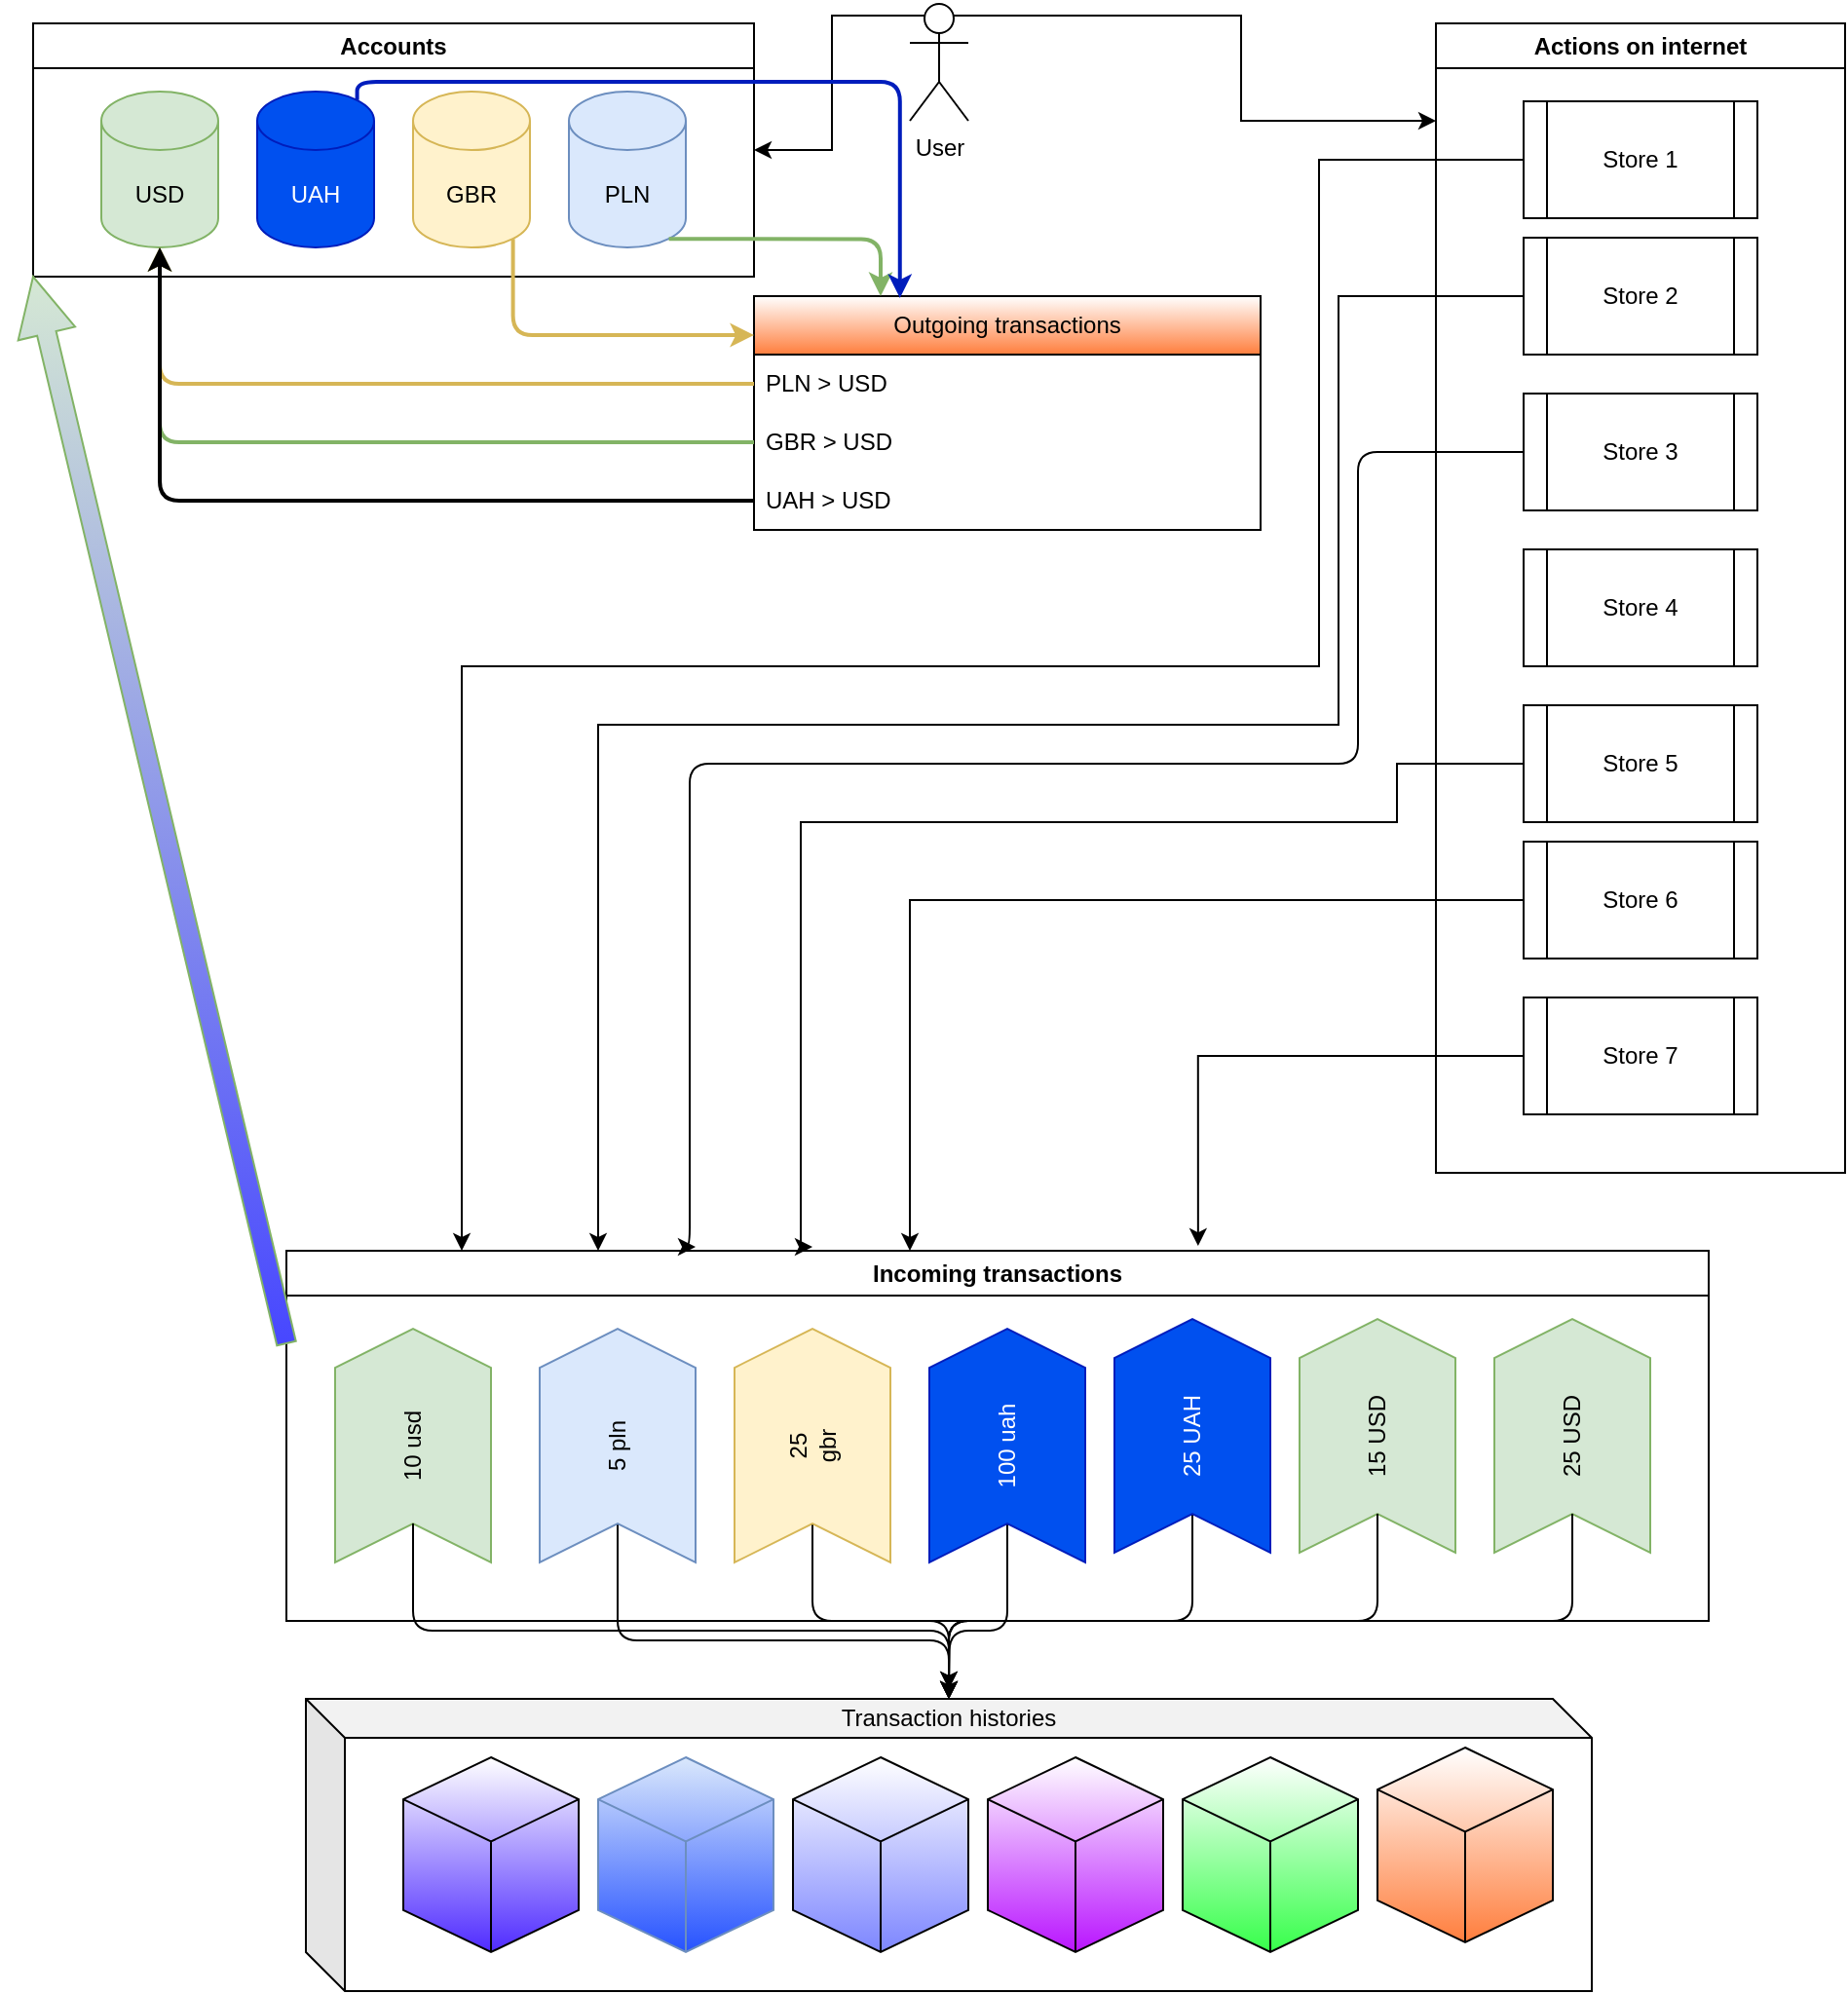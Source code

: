 <mxfile version="20.8.23" type="github">
  <diagram name="Page-1" id="2a216829-ef6e-dabb-86c1-c78162f3ba2b">
    <mxGraphModel dx="2039" dy="1062" grid="1" gridSize="10" guides="1" tooltips="1" connect="1" arrows="1" fold="1" page="1" pageScale="1" pageWidth="850" pageHeight="1100" background="none" math="0" shadow="0">
      <root>
        <mxCell id="0" />
        <mxCell id="1" parent="0" />
        <mxCell id="buJwPtgAoE2A6jRwofxj-17" style="edgeStyle=orthogonalEdgeStyle;rounded=0;orthogonalLoop=1;jettySize=auto;html=1;exitX=0.75;exitY=0.1;exitDx=0;exitDy=0;exitPerimeter=0;" edge="1" parent="1" source="buJwPtgAoE2A6jRwofxj-1">
          <mxGeometry relative="1" as="geometry">
            <mxPoint x="610" y="70" as="targetPoint" />
            <Array as="points">
              <mxPoint x="510" y="16" />
              <mxPoint x="510" y="70" />
              <mxPoint x="610" y="70" />
            </Array>
          </mxGeometry>
        </mxCell>
        <mxCell id="buJwPtgAoE2A6jRwofxj-31" style="edgeStyle=orthogonalEdgeStyle;rounded=0;orthogonalLoop=1;jettySize=auto;html=1;exitX=0.25;exitY=0.1;exitDx=0;exitDy=0;exitPerimeter=0;entryX=1;entryY=0.5;entryDx=0;entryDy=0;" edge="1" parent="1" source="buJwPtgAoE2A6jRwofxj-1" target="buJwPtgAoE2A6jRwofxj-6">
          <mxGeometry relative="1" as="geometry" />
        </mxCell>
        <mxCell id="buJwPtgAoE2A6jRwofxj-1" value="User" style="shape=umlActor;verticalLabelPosition=bottom;verticalAlign=top;html=1;outlineConnect=0;" vertex="1" parent="1">
          <mxGeometry x="340" y="10" width="30" height="60" as="geometry" />
        </mxCell>
        <mxCell id="buJwPtgAoE2A6jRwofxj-6" value="Accounts" style="swimlane;whiteSpace=wrap;html=1;" vertex="1" parent="1">
          <mxGeometry x="-110" y="20" width="370" height="130" as="geometry" />
        </mxCell>
        <mxCell id="buJwPtgAoE2A6jRwofxj-2" value="USD" style="shape=cylinder3;whiteSpace=wrap;html=1;boundedLbl=1;backgroundOutline=1;size=15;fillColor=#d5e8d4;strokeColor=#82b366;" vertex="1" parent="buJwPtgAoE2A6jRwofxj-6">
          <mxGeometry x="35" y="35" width="60" height="80" as="geometry" />
        </mxCell>
        <mxCell id="buJwPtgAoE2A6jRwofxj-3" value="UAH" style="shape=cylinder3;whiteSpace=wrap;html=1;boundedLbl=1;backgroundOutline=1;size=15;fillColor=#0050ef;fontColor=#ffffff;strokeColor=#001DBC;" vertex="1" parent="buJwPtgAoE2A6jRwofxj-6">
          <mxGeometry x="115" y="35" width="60" height="80" as="geometry" />
        </mxCell>
        <mxCell id="buJwPtgAoE2A6jRwofxj-4" value="GBR" style="shape=cylinder3;whiteSpace=wrap;html=1;boundedLbl=1;backgroundOutline=1;size=15;fillColor=#fff2cc;strokeColor=#d6b656;" vertex="1" parent="buJwPtgAoE2A6jRwofxj-6">
          <mxGeometry x="195" y="35" width="60" height="80" as="geometry" />
        </mxCell>
        <mxCell id="buJwPtgAoE2A6jRwofxj-5" value="PLN" style="shape=cylinder3;whiteSpace=wrap;html=1;boundedLbl=1;backgroundOutline=1;size=15;fillColor=#dae8fc;strokeColor=#6c8ebf;" vertex="1" parent="buJwPtgAoE2A6jRwofxj-6">
          <mxGeometry x="275" y="35" width="60" height="80" as="geometry" />
        </mxCell>
        <mxCell id="buJwPtgAoE2A6jRwofxj-9" value="Actions on internet" style="swimlane;whiteSpace=wrap;html=1;" vertex="1" parent="1">
          <mxGeometry x="610" y="20" width="210" height="590" as="geometry" />
        </mxCell>
        <mxCell id="buJwPtgAoE2A6jRwofxj-10" value="Store 1" style="shape=process;whiteSpace=wrap;html=1;backgroundOutline=1;" vertex="1" parent="buJwPtgAoE2A6jRwofxj-9">
          <mxGeometry x="45" y="40" width="120" height="60" as="geometry" />
        </mxCell>
        <mxCell id="buJwPtgAoE2A6jRwofxj-11" value="Store 2" style="shape=process;whiteSpace=wrap;html=1;backgroundOutline=1;" vertex="1" parent="buJwPtgAoE2A6jRwofxj-9">
          <mxGeometry x="45" y="110" width="120" height="60" as="geometry" />
        </mxCell>
        <mxCell id="buJwPtgAoE2A6jRwofxj-12" value="Store 3" style="shape=process;whiteSpace=wrap;html=1;backgroundOutline=1;" vertex="1" parent="buJwPtgAoE2A6jRwofxj-9">
          <mxGeometry x="45" y="190" width="120" height="60" as="geometry" />
        </mxCell>
        <mxCell id="buJwPtgAoE2A6jRwofxj-13" value="Store 4" style="shape=process;whiteSpace=wrap;html=1;backgroundOutline=1;" vertex="1" parent="buJwPtgAoE2A6jRwofxj-9">
          <mxGeometry x="45" y="270" width="120" height="60" as="geometry" />
        </mxCell>
        <mxCell id="buJwPtgAoE2A6jRwofxj-14" value="Store 5" style="shape=process;whiteSpace=wrap;html=1;backgroundOutline=1;" vertex="1" parent="buJwPtgAoE2A6jRwofxj-9">
          <mxGeometry x="45" y="350" width="120" height="60" as="geometry" />
        </mxCell>
        <mxCell id="buJwPtgAoE2A6jRwofxj-15" value="Store 6" style="shape=process;whiteSpace=wrap;html=1;backgroundOutline=1;" vertex="1" parent="buJwPtgAoE2A6jRwofxj-9">
          <mxGeometry x="45" y="420" width="120" height="60" as="geometry" />
        </mxCell>
        <mxCell id="buJwPtgAoE2A6jRwofxj-16" value="Store 7" style="shape=process;whiteSpace=wrap;html=1;backgroundOutline=1;" vertex="1" parent="buJwPtgAoE2A6jRwofxj-9">
          <mxGeometry x="45" y="500" width="120" height="60" as="geometry" />
        </mxCell>
        <mxCell id="buJwPtgAoE2A6jRwofxj-20" value="Incoming transactions" style="swimlane;whiteSpace=wrap;html=1;" vertex="1" parent="1">
          <mxGeometry x="20" y="650" width="730" height="190" as="geometry" />
        </mxCell>
        <mxCell id="buJwPtgAoE2A6jRwofxj-32" value="10 usd" style="shape=step;perimeter=stepPerimeter;whiteSpace=wrap;html=1;fixedSize=1;rotation=-90;fillColor=#d5e8d4;strokeColor=#82b366;" vertex="1" parent="buJwPtgAoE2A6jRwofxj-20">
          <mxGeometry x="5" y="60" width="120" height="80" as="geometry" />
        </mxCell>
        <mxCell id="buJwPtgAoE2A6jRwofxj-57" style="edgeStyle=orthogonalEdgeStyle;rounded=1;orthogonalLoop=1;jettySize=auto;html=1;exitX=0;exitY=0.5;exitDx=0;exitDy=0;shadow=0;gradientColor=default;" edge="1" parent="buJwPtgAoE2A6jRwofxj-20" source="buJwPtgAoE2A6jRwofxj-33">
          <mxGeometry relative="1" as="geometry">
            <mxPoint x="340" y="230" as="targetPoint" />
            <Array as="points">
              <mxPoint x="170" y="200" />
              <mxPoint x="340" y="200" />
            </Array>
          </mxGeometry>
        </mxCell>
        <mxCell id="buJwPtgAoE2A6jRwofxj-33" value="5 pln" style="shape=step;perimeter=stepPerimeter;whiteSpace=wrap;html=1;fixedSize=1;rotation=-90;fillColor=#dae8fc;strokeColor=#6c8ebf;" vertex="1" parent="buJwPtgAoE2A6jRwofxj-20">
          <mxGeometry x="110" y="60" width="120" height="80" as="geometry" />
        </mxCell>
        <mxCell id="buJwPtgAoE2A6jRwofxj-58" style="edgeStyle=orthogonalEdgeStyle;rounded=1;orthogonalLoop=1;jettySize=auto;html=1;exitX=0;exitY=0.5;exitDx=0;exitDy=0;shadow=0;gradientColor=default;" edge="1" parent="buJwPtgAoE2A6jRwofxj-20" source="buJwPtgAoE2A6jRwofxj-34">
          <mxGeometry relative="1" as="geometry">
            <mxPoint x="340" y="230" as="targetPoint" />
            <Array as="points">
              <mxPoint x="270" y="190" />
              <mxPoint x="340" y="190" />
            </Array>
          </mxGeometry>
        </mxCell>
        <mxCell id="buJwPtgAoE2A6jRwofxj-34" value="25 &lt;br&gt;gbr" style="shape=step;perimeter=stepPerimeter;whiteSpace=wrap;html=1;fixedSize=1;rotation=-90;fillColor=#fff2cc;strokeColor=#d6b656;" vertex="1" parent="buJwPtgAoE2A6jRwofxj-20">
          <mxGeometry x="210" y="60" width="120" height="80" as="geometry" />
        </mxCell>
        <mxCell id="buJwPtgAoE2A6jRwofxj-59" style="edgeStyle=orthogonalEdgeStyle;rounded=1;orthogonalLoop=1;jettySize=auto;html=1;exitX=0;exitY=0.5;exitDx=0;exitDy=0;shadow=0;gradientColor=default;" edge="1" parent="buJwPtgAoE2A6jRwofxj-20" source="buJwPtgAoE2A6jRwofxj-35">
          <mxGeometry relative="1" as="geometry">
            <mxPoint x="340" y="230" as="targetPoint" />
          </mxGeometry>
        </mxCell>
        <mxCell id="buJwPtgAoE2A6jRwofxj-35" value="100 uah" style="shape=step;perimeter=stepPerimeter;whiteSpace=wrap;html=1;fixedSize=1;rotation=-90;fillColor=#0050ef;fontColor=#ffffff;strokeColor=#001DBC;" vertex="1" parent="buJwPtgAoE2A6jRwofxj-20">
          <mxGeometry x="310" y="60" width="120" height="80" as="geometry" />
        </mxCell>
        <mxCell id="buJwPtgAoE2A6jRwofxj-60" style="edgeStyle=orthogonalEdgeStyle;rounded=1;orthogonalLoop=1;jettySize=auto;html=1;exitX=0;exitY=0.5;exitDx=0;exitDy=0;shadow=0;gradientColor=default;" edge="1" parent="buJwPtgAoE2A6jRwofxj-20" source="buJwPtgAoE2A6jRwofxj-36">
          <mxGeometry relative="1" as="geometry">
            <mxPoint x="340" y="230" as="targetPoint" />
            <Array as="points">
              <mxPoint x="465" y="190" />
              <mxPoint x="340" y="190" />
            </Array>
          </mxGeometry>
        </mxCell>
        <mxCell id="buJwPtgAoE2A6jRwofxj-36" value="25 UAH" style="shape=step;perimeter=stepPerimeter;whiteSpace=wrap;html=1;fixedSize=1;rotation=-90;fillColor=#0050ef;fontColor=#ffffff;strokeColor=#001DBC;" vertex="1" parent="buJwPtgAoE2A6jRwofxj-20">
          <mxGeometry x="405" y="55" width="120" height="80" as="geometry" />
        </mxCell>
        <mxCell id="buJwPtgAoE2A6jRwofxj-37" value="15 USD" style="shape=step;perimeter=stepPerimeter;whiteSpace=wrap;html=1;fixedSize=1;rotation=-90;fillColor=#d5e8d4;strokeColor=#82b366;" vertex="1" parent="buJwPtgAoE2A6jRwofxj-20">
          <mxGeometry x="500" y="55" width="120" height="80" as="geometry" />
        </mxCell>
        <mxCell id="buJwPtgAoE2A6jRwofxj-38" value="25 USD" style="shape=step;perimeter=stepPerimeter;whiteSpace=wrap;html=1;fixedSize=1;rotation=-90;fillColor=#d5e8d4;strokeColor=#82b366;" vertex="1" parent="buJwPtgAoE2A6jRwofxj-20">
          <mxGeometry x="600" y="55" width="120" height="80" as="geometry" />
        </mxCell>
        <mxCell id="buJwPtgAoE2A6jRwofxj-21" style="edgeStyle=orthogonalEdgeStyle;rounded=0;orthogonalLoop=1;jettySize=auto;html=1;exitX=0;exitY=0.5;exitDx=0;exitDy=0;" edge="1" parent="1" source="buJwPtgAoE2A6jRwofxj-10" target="buJwPtgAoE2A6jRwofxj-20">
          <mxGeometry relative="1" as="geometry">
            <Array as="points">
              <mxPoint x="550" y="90" />
              <mxPoint x="550" y="350" />
              <mxPoint x="110" y="350" />
            </Array>
          </mxGeometry>
        </mxCell>
        <mxCell id="buJwPtgAoE2A6jRwofxj-22" style="edgeStyle=orthogonalEdgeStyle;rounded=0;orthogonalLoop=1;jettySize=auto;html=1;exitX=0;exitY=0.5;exitDx=0;exitDy=0;" edge="1" parent="1" source="buJwPtgAoE2A6jRwofxj-11" target="buJwPtgAoE2A6jRwofxj-20">
          <mxGeometry relative="1" as="geometry">
            <Array as="points">
              <mxPoint x="560" y="160" />
              <mxPoint x="560" y="380" />
              <mxPoint x="180" y="380" />
            </Array>
          </mxGeometry>
        </mxCell>
        <mxCell id="buJwPtgAoE2A6jRwofxj-26" style="edgeStyle=orthogonalEdgeStyle;rounded=0;orthogonalLoop=1;jettySize=auto;html=1;exitX=0;exitY=0.5;exitDx=0;exitDy=0;" edge="1" parent="1" source="buJwPtgAoE2A6jRwofxj-15" target="buJwPtgAoE2A6jRwofxj-20">
          <mxGeometry relative="1" as="geometry">
            <Array as="points">
              <mxPoint x="340" y="470" />
            </Array>
          </mxGeometry>
        </mxCell>
        <mxCell id="buJwPtgAoE2A6jRwofxj-28" style="edgeStyle=orthogonalEdgeStyle;rounded=0;orthogonalLoop=1;jettySize=auto;html=1;exitX=0;exitY=0.5;exitDx=0;exitDy=0;entryX=0.641;entryY=-0.013;entryDx=0;entryDy=0;entryPerimeter=0;" edge="1" parent="1" source="buJwPtgAoE2A6jRwofxj-16" target="buJwPtgAoE2A6jRwofxj-20">
          <mxGeometry relative="1" as="geometry" />
        </mxCell>
        <mxCell id="buJwPtgAoE2A6jRwofxj-29" style="edgeStyle=orthogonalEdgeStyle;rounded=0;orthogonalLoop=1;jettySize=auto;html=1;exitX=0;exitY=0.5;exitDx=0;exitDy=0;" edge="1" parent="1" source="buJwPtgAoE2A6jRwofxj-14">
          <mxGeometry relative="1" as="geometry">
            <mxPoint x="290" y="648" as="targetPoint" />
            <Array as="points">
              <mxPoint x="590" y="400" />
              <mxPoint x="590" y="430" />
              <mxPoint x="284" y="430" />
            </Array>
          </mxGeometry>
        </mxCell>
        <mxCell id="buJwPtgAoE2A6jRwofxj-30" style="edgeStyle=orthogonalEdgeStyle;rounded=1;orthogonalLoop=1;jettySize=auto;html=1;exitX=0;exitY=0.5;exitDx=0;exitDy=0;shadow=0;" edge="1" parent="1" source="buJwPtgAoE2A6jRwofxj-12">
          <mxGeometry relative="1" as="geometry">
            <mxPoint x="230" y="648" as="targetPoint" />
            <Array as="points">
              <mxPoint x="570" y="240" />
              <mxPoint x="570" y="400" />
              <mxPoint x="227" y="400" />
            </Array>
          </mxGeometry>
        </mxCell>
        <mxCell id="buJwPtgAoE2A6jRwofxj-41" value="" style="shape=arrow;endArrow=classic;html=1;rounded=0;entryX=0;entryY=1;entryDx=0;entryDy=0;exitX=0;exitY=0.25;exitDx=0;exitDy=0;fillColor=#d5e8d4;strokeColor=#82b366;gradientColor=#4747FF;sourcePerimeterSpacing=0;shadow=0;" edge="1" parent="1" source="buJwPtgAoE2A6jRwofxj-20" target="buJwPtgAoE2A6jRwofxj-6">
          <mxGeometry width="50" height="50" relative="1" as="geometry">
            <mxPoint x="460" y="530" as="sourcePoint" />
            <mxPoint x="510" y="480" as="targetPoint" />
          </mxGeometry>
        </mxCell>
        <mxCell id="buJwPtgAoE2A6jRwofxj-42" value="" style="shape=cube;whiteSpace=wrap;html=1;boundedLbl=1;backgroundOutline=1;darkOpacity=0.05;darkOpacity2=0.1;" vertex="1" parent="1">
          <mxGeometry x="30" y="880" width="660" height="150" as="geometry" />
        </mxCell>
        <mxCell id="buJwPtgAoE2A6jRwofxj-47" value="" style="html=1;whiteSpace=wrap;shape=isoCube2;backgroundOutline=1;isoAngle=15;gradientColor=#4F2BFF;" vertex="1" parent="1">
          <mxGeometry x="80" y="910" width="90" height="100" as="geometry" />
        </mxCell>
        <mxCell id="buJwPtgAoE2A6jRwofxj-48" value="" style="html=1;whiteSpace=wrap;shape=isoCube2;backgroundOutline=1;isoAngle=15;fillColor=#dae8fc;strokeColor=#6c8ebf;gradientColor=#2652FF;" vertex="1" parent="1">
          <mxGeometry x="180" y="910" width="90" height="100" as="geometry" />
        </mxCell>
        <mxCell id="buJwPtgAoE2A6jRwofxj-49" value="" style="html=1;whiteSpace=wrap;shape=isoCube2;backgroundOutline=1;isoAngle=15;gradientColor=#7d86ff;" vertex="1" parent="1">
          <mxGeometry x="280" y="910" width="90" height="100" as="geometry" />
        </mxCell>
        <mxCell id="buJwPtgAoE2A6jRwofxj-50" value="" style="html=1;whiteSpace=wrap;shape=isoCube2;backgroundOutline=1;isoAngle=15;gradientColor=#B914FF;" vertex="1" parent="1">
          <mxGeometry x="380" y="910" width="90" height="100" as="geometry" />
        </mxCell>
        <mxCell id="buJwPtgAoE2A6jRwofxj-51" value="" style="html=1;whiteSpace=wrap;shape=isoCube2;backgroundOutline=1;isoAngle=15;gradientColor=#36FF4A;" vertex="1" parent="1">
          <mxGeometry x="480" y="910" width="90" height="100" as="geometry" />
        </mxCell>
        <mxCell id="buJwPtgAoE2A6jRwofxj-52" value="" style="html=1;whiteSpace=wrap;shape=isoCube2;backgroundOutline=1;isoAngle=15;gradientColor=#FF7E3D;" vertex="1" parent="1">
          <mxGeometry x="580" y="905" width="90" height="100" as="geometry" />
        </mxCell>
        <mxCell id="buJwPtgAoE2A6jRwofxj-53" value="Transaction histories" style="text;html=1;strokeColor=none;fillColor=none;align=center;verticalAlign=middle;whiteSpace=wrap;rounded=0;" vertex="1" parent="1">
          <mxGeometry x="290" y="875" width="140" height="30" as="geometry" />
        </mxCell>
        <mxCell id="buJwPtgAoE2A6jRwofxj-56" style="edgeStyle=orthogonalEdgeStyle;rounded=1;orthogonalLoop=1;jettySize=auto;html=1;exitX=0;exitY=0.5;exitDx=0;exitDy=0;shadow=0;gradientColor=default;" edge="1" parent="1" source="buJwPtgAoE2A6jRwofxj-32" target="buJwPtgAoE2A6jRwofxj-42">
          <mxGeometry relative="1" as="geometry" />
        </mxCell>
        <mxCell id="buJwPtgAoE2A6jRwofxj-61" style="edgeStyle=orthogonalEdgeStyle;rounded=1;orthogonalLoop=1;jettySize=auto;html=1;exitX=0;exitY=0.5;exitDx=0;exitDy=0;shadow=0;gradientColor=default;" edge="1" parent="1" source="buJwPtgAoE2A6jRwofxj-37" target="buJwPtgAoE2A6jRwofxj-53">
          <mxGeometry relative="1" as="geometry">
            <Array as="points">
              <mxPoint x="580" y="840" />
              <mxPoint x="360" y="840" />
            </Array>
          </mxGeometry>
        </mxCell>
        <mxCell id="buJwPtgAoE2A6jRwofxj-62" style="edgeStyle=orthogonalEdgeStyle;rounded=1;orthogonalLoop=1;jettySize=auto;html=1;exitX=0;exitY=0.5;exitDx=0;exitDy=0;entryX=0.5;entryY=0;entryDx=0;entryDy=0;shadow=0;gradientColor=default;" edge="1" parent="1" source="buJwPtgAoE2A6jRwofxj-38" target="buJwPtgAoE2A6jRwofxj-53">
          <mxGeometry relative="1" as="geometry">
            <Array as="points">
              <mxPoint x="680" y="840" />
              <mxPoint x="360" y="840" />
            </Array>
          </mxGeometry>
        </mxCell>
        <mxCell id="buJwPtgAoE2A6jRwofxj-64" value="Outgoing transactions" style="swimlane;fontStyle=0;childLayout=stackLayout;horizontal=1;startSize=30;horizontalStack=0;resizeParent=1;resizeParentMax=0;resizeLast=0;collapsible=1;marginBottom=0;whiteSpace=wrap;html=1;gradientColor=#FF7E3D;" vertex="1" parent="1">
          <mxGeometry x="260" y="160" width="260" height="120" as="geometry" />
        </mxCell>
        <mxCell id="buJwPtgAoE2A6jRwofxj-65" value="PLN &amp;gt; USD" style="text;strokeColor=none;fillColor=none;align=left;verticalAlign=middle;spacingLeft=4;spacingRight=4;overflow=hidden;points=[[0,0.5],[1,0.5]];portConstraint=eastwest;rotatable=0;whiteSpace=wrap;html=1;" vertex="1" parent="buJwPtgAoE2A6jRwofxj-64">
          <mxGeometry y="30" width="260" height="30" as="geometry" />
        </mxCell>
        <mxCell id="buJwPtgAoE2A6jRwofxj-66" value="GBR &amp;gt; USD" style="text;strokeColor=none;fillColor=none;align=left;verticalAlign=middle;spacingLeft=4;spacingRight=4;overflow=hidden;points=[[0,0.5],[1,0.5]];portConstraint=eastwest;rotatable=0;whiteSpace=wrap;html=1;" vertex="1" parent="buJwPtgAoE2A6jRwofxj-64">
          <mxGeometry y="60" width="260" height="30" as="geometry" />
        </mxCell>
        <mxCell id="buJwPtgAoE2A6jRwofxj-67" value="UAH &amp;gt; USD" style="text;strokeColor=none;fillColor=none;align=left;verticalAlign=middle;spacingLeft=4;spacingRight=4;overflow=hidden;points=[[0,0.5],[1,0.5]];portConstraint=eastwest;rotatable=0;whiteSpace=wrap;html=1;" vertex="1" parent="buJwPtgAoE2A6jRwofxj-64">
          <mxGeometry y="90" width="260" height="30" as="geometry" />
        </mxCell>
        <mxCell id="buJwPtgAoE2A6jRwofxj-68" style="edgeStyle=orthogonalEdgeStyle;rounded=1;orthogonalLoop=1;jettySize=auto;html=1;exitX=0.855;exitY=1;exitDx=0;exitDy=-4.35;exitPerimeter=0;entryX=0.25;entryY=0;entryDx=0;entryDy=0;shadow=0;fillColor=#d5e8d4;strokeColor=#82b366;strokeWidth=2;" edge="1" parent="1" source="buJwPtgAoE2A6jRwofxj-5" target="buJwPtgAoE2A6jRwofxj-64">
          <mxGeometry relative="1" as="geometry" />
        </mxCell>
        <mxCell id="buJwPtgAoE2A6jRwofxj-69" style="edgeStyle=orthogonalEdgeStyle;rounded=1;orthogonalLoop=1;jettySize=auto;html=1;exitX=0;exitY=0.5;exitDx=0;exitDy=0;entryX=0.5;entryY=1;entryDx=0;entryDy=0;entryPerimeter=0;shadow=0;fillColor=#d5e8d4;strokeColor=#82b366;strokeWidth=2;" edge="1" parent="1" source="buJwPtgAoE2A6jRwofxj-66" target="buJwPtgAoE2A6jRwofxj-2">
          <mxGeometry relative="1" as="geometry" />
        </mxCell>
        <mxCell id="buJwPtgAoE2A6jRwofxj-70" style="edgeStyle=orthogonalEdgeStyle;rounded=1;orthogonalLoop=1;jettySize=auto;html=1;exitX=0.855;exitY=1;exitDx=0;exitDy=-4.35;exitPerimeter=0;entryX=0;entryY=0.167;entryDx=0;entryDy=0;entryPerimeter=0;shadow=0;strokeWidth=2;fillColor=#fff2cc;strokeColor=#d6b656;" edge="1" parent="1" source="buJwPtgAoE2A6jRwofxj-4" target="buJwPtgAoE2A6jRwofxj-64">
          <mxGeometry relative="1" as="geometry">
            <Array as="points">
              <mxPoint x="136" y="180" />
            </Array>
          </mxGeometry>
        </mxCell>
        <mxCell id="buJwPtgAoE2A6jRwofxj-71" style="edgeStyle=orthogonalEdgeStyle;rounded=1;orthogonalLoop=1;jettySize=auto;html=1;exitX=0;exitY=0.5;exitDx=0;exitDy=0;entryX=0.5;entryY=1;entryDx=0;entryDy=0;entryPerimeter=0;shadow=0;strokeWidth=2;fillColor=#fff2cc;strokeColor=#d6b656;" edge="1" parent="1" source="buJwPtgAoE2A6jRwofxj-65" target="buJwPtgAoE2A6jRwofxj-2">
          <mxGeometry relative="1" as="geometry" />
        </mxCell>
        <mxCell id="buJwPtgAoE2A6jRwofxj-72" style="edgeStyle=orthogonalEdgeStyle;rounded=1;orthogonalLoop=1;jettySize=auto;html=1;exitX=0.855;exitY=0;exitDx=0;exitDy=4.35;exitPerimeter=0;entryX=0.288;entryY=0.008;entryDx=0;entryDy=0;entryPerimeter=0;shadow=0;strokeWidth=2;fillColor=#0050ef;strokeColor=#001DBC;" edge="1" parent="1" source="buJwPtgAoE2A6jRwofxj-3" target="buJwPtgAoE2A6jRwofxj-64">
          <mxGeometry relative="1" as="geometry">
            <Array as="points">
              <mxPoint x="56" y="50" />
              <mxPoint x="335" y="50" />
            </Array>
          </mxGeometry>
        </mxCell>
        <mxCell id="buJwPtgAoE2A6jRwofxj-73" style="edgeStyle=orthogonalEdgeStyle;rounded=1;orthogonalLoop=1;jettySize=auto;html=1;exitX=0;exitY=0.5;exitDx=0;exitDy=0;entryX=0.5;entryY=1;entryDx=0;entryDy=0;entryPerimeter=0;shadow=0;strokeWidth=2;gradientColor=default;" edge="1" parent="1" source="buJwPtgAoE2A6jRwofxj-67" target="buJwPtgAoE2A6jRwofxj-2">
          <mxGeometry relative="1" as="geometry" />
        </mxCell>
      </root>
    </mxGraphModel>
  </diagram>
</mxfile>
